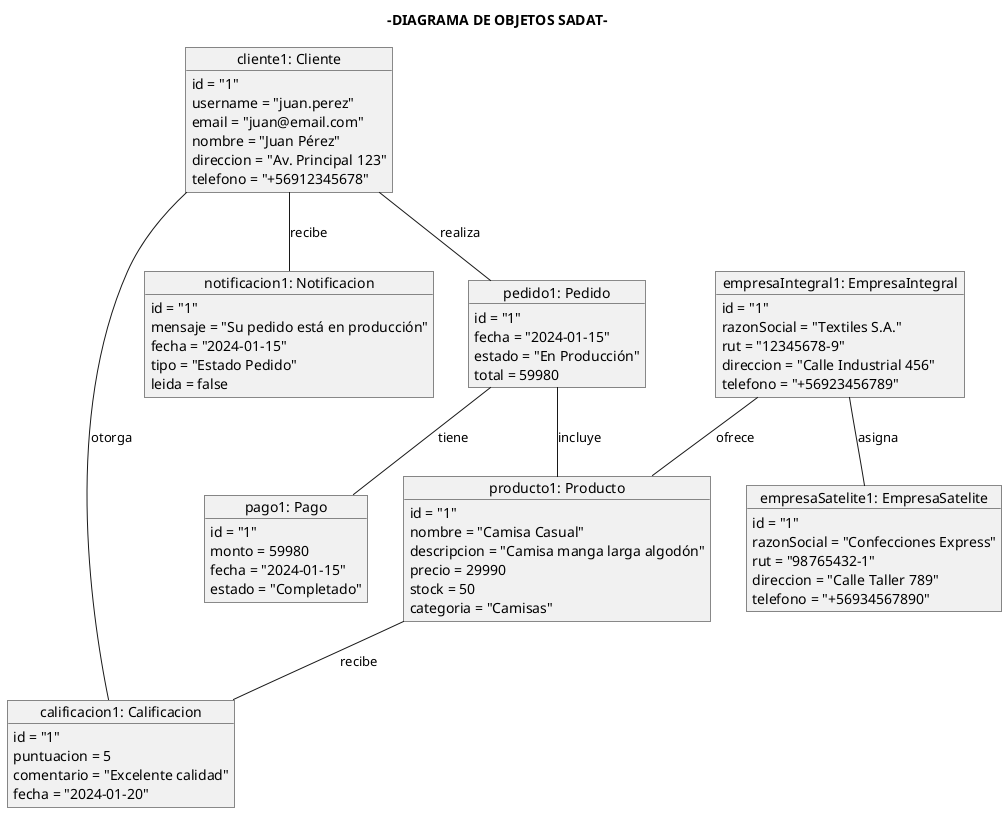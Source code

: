@startuml
title -DIAGRAMA DE OBJETOS SADAT-

object "cliente1: Cliente" as c1 {
  id = "1"
  username = "juan.perez"
  email = "juan@email.com"
  nombre = "Juan Pérez"
  direccion = "Av. Principal 123"
  telefono = "+56912345678"
}

object "empresaIntegral1: EmpresaIntegral" as ei1 {
  id = "1"
  razonSocial = "Textiles S.A."
  rut = "12345678-9"
  direccion = "Calle Industrial 456"
  telefono = "+56923456789"
}

object "empresaSatelite1: EmpresaSatelite" as es1 {
  id = "1"
  razonSocial = "Confecciones Express"
  rut = "98765432-1"
  direccion = "Calle Taller 789"
  telefono = "+56934567890"
}

object "producto1: Producto" as p1 {
  id = "1"
  nombre = "Camisa Casual"
  descripcion = "Camisa manga larga algodón"
  precio = 29990
  stock = 50
  categoria = "Camisas"
}

object "pedido1: Pedido" as ped1 {
  id = "1"
  fecha = "2024-01-15"
  estado = "En Producción"
  total = 59980
}

object "pago1: Pago" as pag1 {
  id = "1"
  monto = 59980
  fecha = "2024-01-15"
  estado = "Completado"
}

object "notificacion1: Notificacion" as n1 {
  id = "1"
  mensaje = "Su pedido está en producción"
  fecha = "2024-01-15"
  tipo = "Estado Pedido"
  leida = false
}

object "calificacion1: Calificacion" as cal1 {
  id = "1"
  puntuacion = 5
  comentario = "Excelente calidad"
  fecha = "2024-01-20"
}

c1 -- ped1 : realiza
ped1 -- p1 : incluye
ped1 -- pag1 : tiene
ei1 -- p1 : ofrece
ei1 -- es1 : asigna
c1 -- n1 : recibe
c1 -- cal1 : otorga
p1 -- cal1 : recibe

@enduml